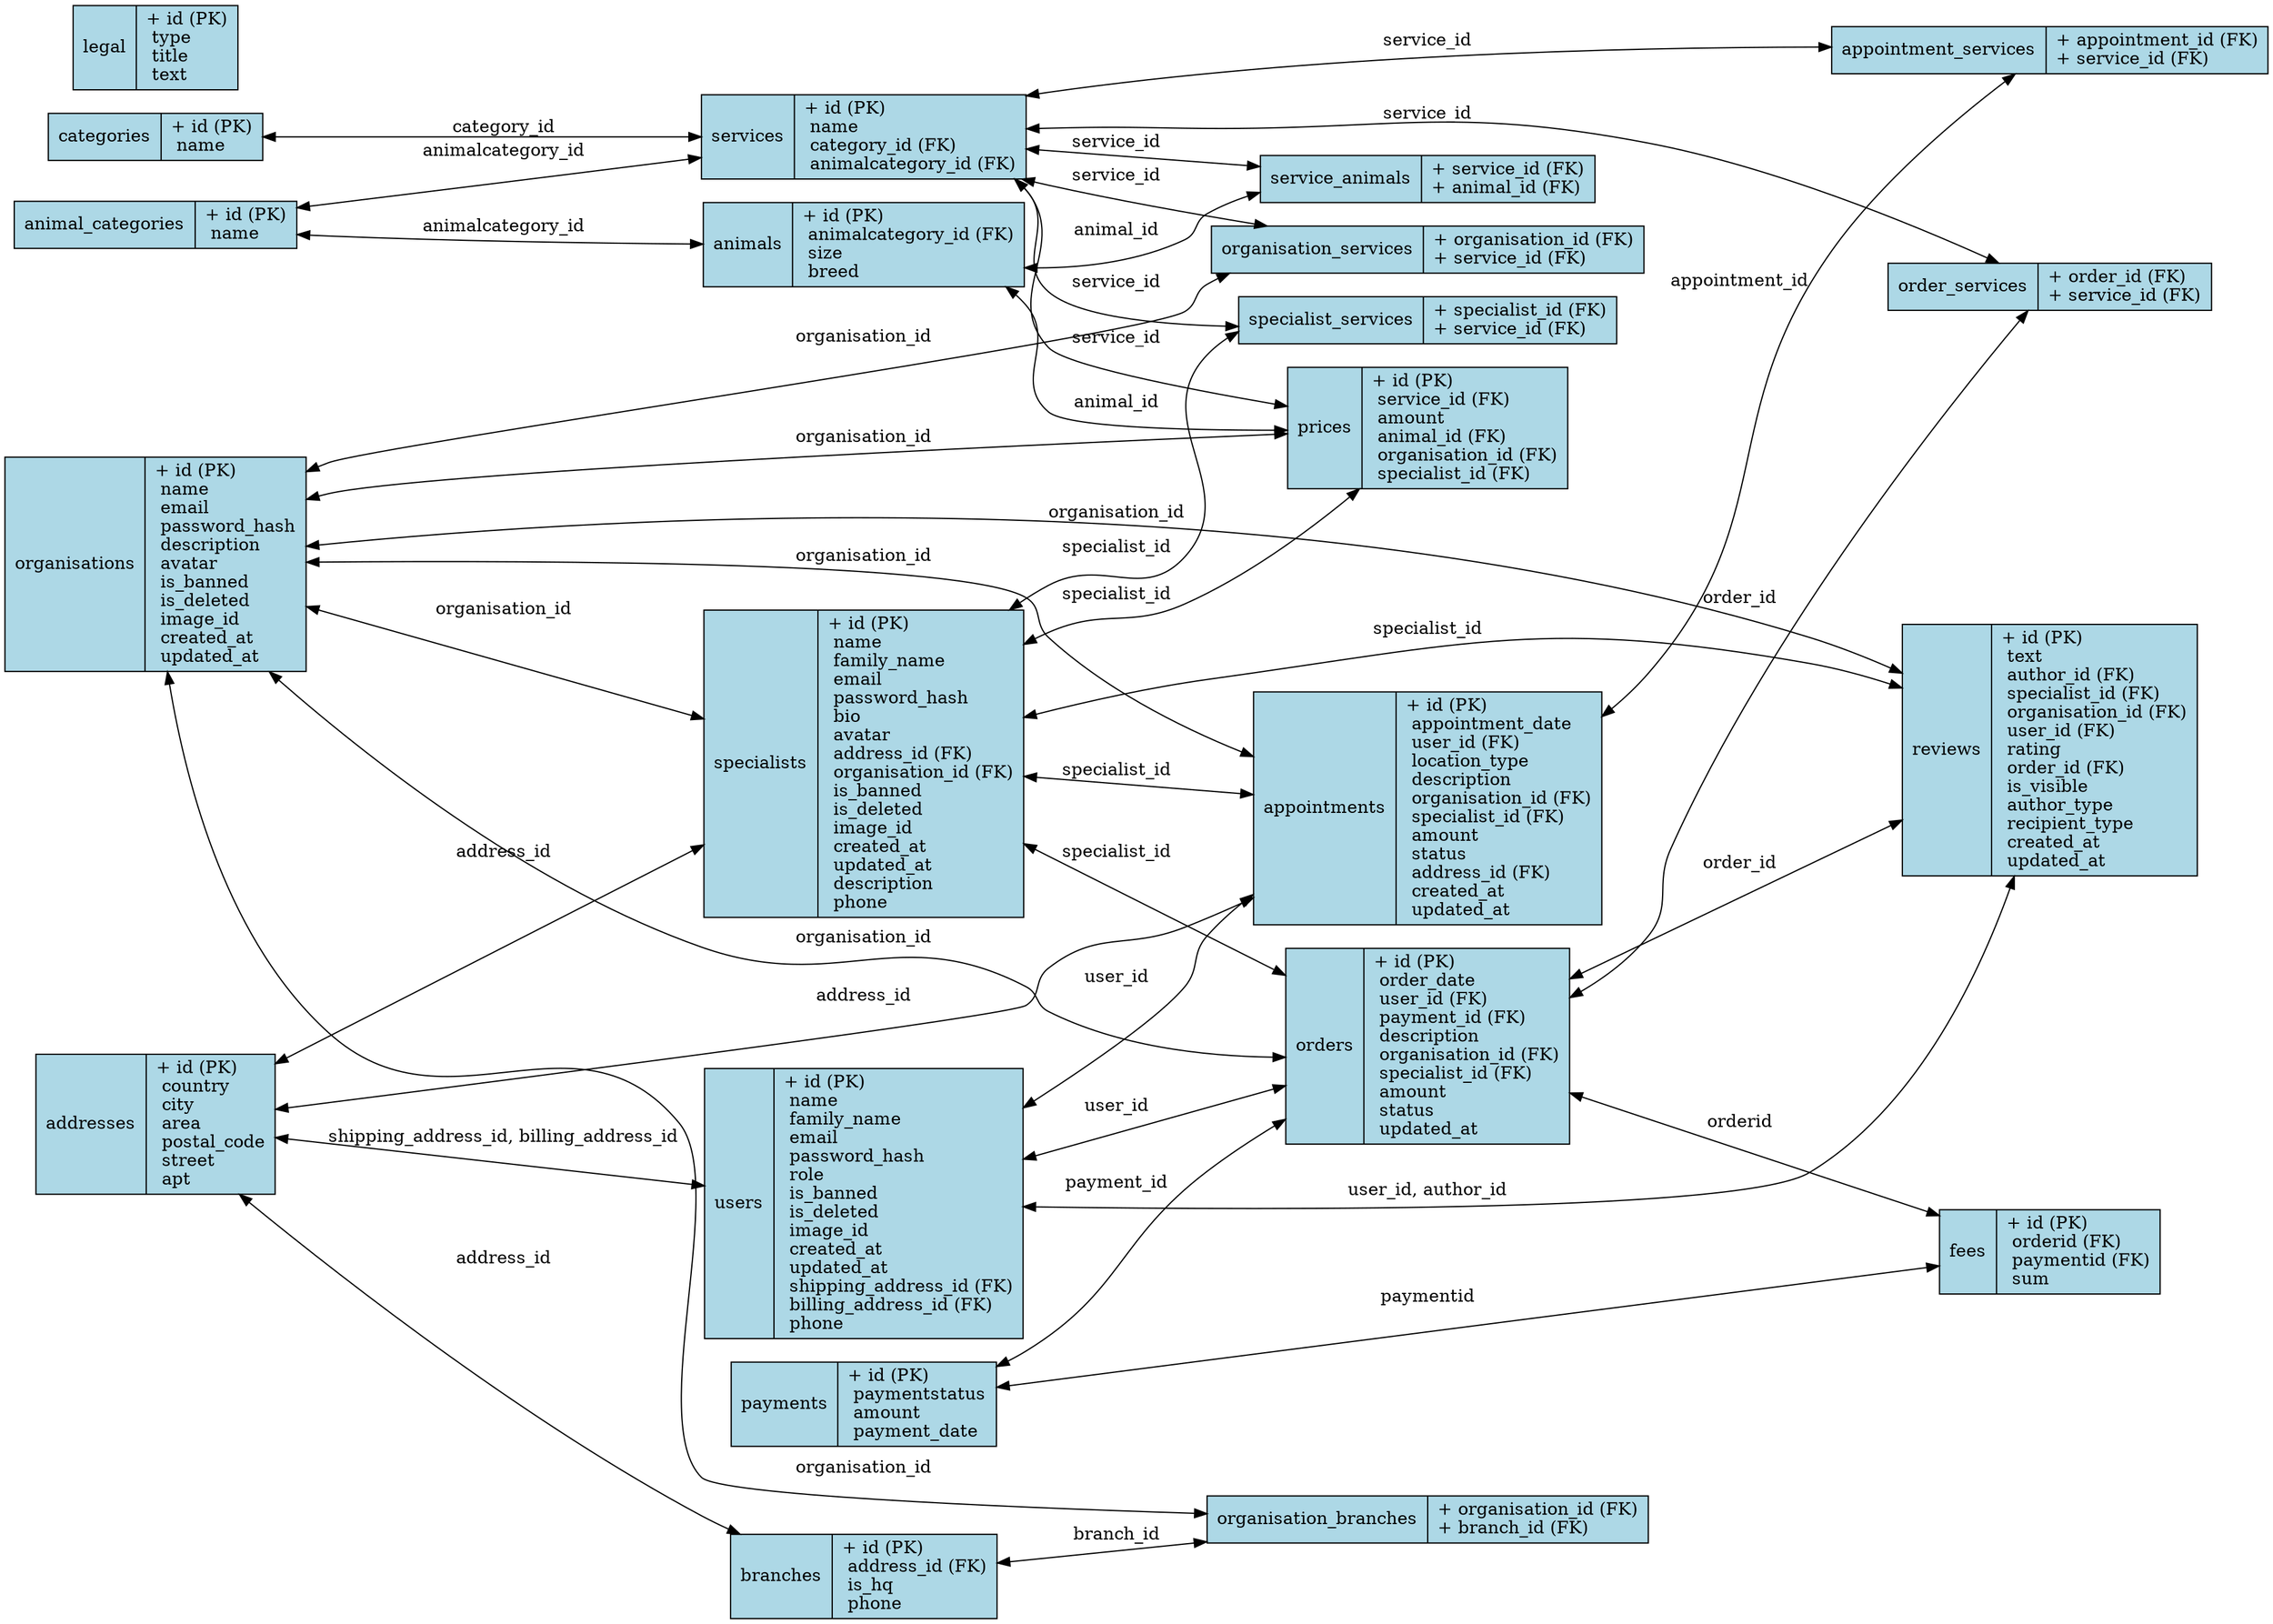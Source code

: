digraph DatabaseDiagram {
    rankdir=LR;
    node [shape=record, style=filled, fillcolor=lightblue];
    edge [dir=both];

    // Tables
    addresses [label="{addresses|+ id (PK)\l country\l city\l area\l postal_code\l street\l apt\l}"];
    
    users [label="{users|+ id (PK)\l name\l family_name\l email\l password_hash\l role\l is_banned\l is_deleted\l image_id\l created_at\l updated_at\l shipping_address_id (FK)\l billing_address_id (FK)\l phone\l}"];
    
    categories [label="{categories|+ id (PK)\l name\l}"];
    
    animal_categories [label="{animal_categories|+ id (PK)\l name\l}"];
    
    animals [label="{animals|+ id (PK)\l animalcategory_id (FK)\l size\l breed\l}"];
    
    services [label="{services|+ id (PK)\l name\l category_id (FK)\l animalcategory_id (FK)\l}"];
    
    service_animals [label="{service_animals|+ service_id (FK)\l+ animal_id (FK)\l}"];
    
    branches [label="{branches|+ id (PK)\l address_id (FK)\l is_hq\l phone\l}"];
    
    organisations [label="{organisations|+ id (PK)\l name\l email\l password_hash\l description\l avatar\l is_banned\l is_deleted\l image_id\l created_at\l updated_at\l}"];
    
    organisation_services [label="{organisation_services|+ organisation_id (FK)\l+ service_id (FK)\l}"];
    
    organisation_branches [label="{organisation_branches|+ organisation_id (FK)\l+ branch_id (FK)\l}"];
    
    specialists [label="{specialists|+ id (PK)\l name\l family_name\l email\l password_hash\l bio\l avatar\l address_id (FK)\l organisation_id (FK)\l is_banned\l is_deleted\l image_id\l created_at\l updated_at\l description\l phone\l}"];
    
    specialist_services [label="{specialist_services|+ specialist_id (FK)\l+ service_id (FK)\l}"];
    
    prices [label="{prices|+ id (PK)\l service_id (FK)\l amount\l animal_id (FK)\l organisation_id (FK)\l specialist_id (FK)\l}"];
    
    payments [label="{payments|+ id (PK)\l paymentstatus\l amount\l payment_date\l}"];
    
    orders [label="{orders|+ id (PK)\l order_date\l user_id (FK)\l payment_id (FK)\l description\l organisation_id (FK)\l specialist_id (FK)\l amount\l status\l updated_at\l}"];
    
    order_services [label="{order_services|+ order_id (FK)\l+ service_id (FK)\l}"];
    
    fees [label="{fees|+ id (PK)\l orderid (FK)\l paymentid (FK)\l sum\l}"];
    
    appointments [label="{appointments|+ id (PK)\l appointment_date\l user_id (FK)\l location_type\l description\l organisation_id (FK)\l specialist_id (FK)\l amount\l status\l address_id (FK)\l created_at\l updated_at\l}"];
    
    appointment_services [label="{appointment_services|+ appointment_id (FK)\l+ service_id (FK)\l}"];
    
    reviews [label="{reviews|+ id (PK)\l text\l author_id (FK)\l specialist_id (FK)\l organisation_id (FK)\l user_id (FK)\l rating\l order_id (FK)\l is_visible\l author_type\l recipient_type\l created_at\l updated_at\l}"];
    
    legal [label="{legal|+ id (PK)\l type\l title\l text\l}"];

    // Relationships
    addresses -> users [label="shipping_address_id, billing_address_id"];
    categories -> services [label="category_id"];
    animal_categories -> animals [label="animalcategory_id"];
    animal_categories -> services [label="animalcategory_id"];
    services -> service_animals [label="service_id"];
    animals -> service_animals [label="animal_id"];
    addresses -> branches [label="address_id"];
    organisations -> organisation_services [label="organisation_id"];
    services -> organisation_services [label="service_id"];
    organisations -> organisation_branches [label="organisation_id"];
    branches -> organisation_branches [label="branch_id"];
    addresses -> specialists [label="address_id"];
    organisations -> specialists [label="organisation_id"];
    specialists -> specialist_services [label="specialist_id"];
    services -> specialist_services [label="service_id"];
    services -> prices [label="service_id"];
    animals -> prices [label="animal_id"];
    organisations -> prices [label="organisation_id"];
    specialists -> prices [label="specialist_id"];
    users -> orders [label="user_id"];
    payments -> orders [label="payment_id"];
    organisations -> orders [label="organisation_id"];
    specialists -> orders [label="specialist_id"];
    orders -> order_services [label="order_id"];
    services -> order_services [label="service_id"];
    orders -> fees [label="orderid"];
    payments -> fees [label="paymentid"];
    users -> appointments [label="user_id"];
    organisations -> appointments [label="organisation_id"];
    specialists -> appointments [label="specialist_id"];
    addresses -> appointments [label="address_id"];
    appointments -> appointment_services [label="appointment_id"];
    services -> appointment_services [label="service_id"];
    users -> reviews [label="user_id, author_id"];
    specialists -> reviews [label="specialist_id"];
    organisations -> reviews [label="organisation_id"];
    orders -> reviews [label="order_id"];
} 
